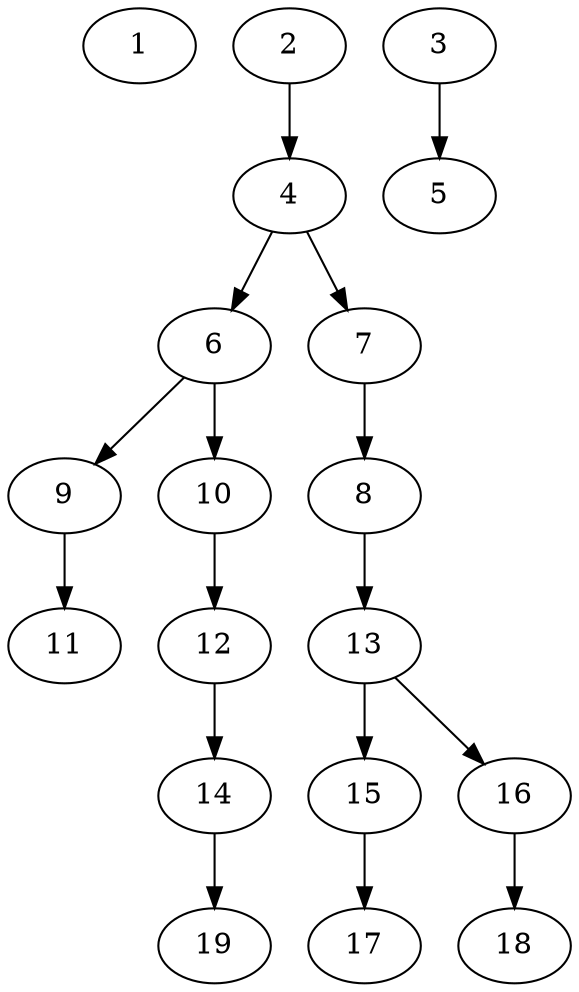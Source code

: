 // DAG (tier=1-easy, mode=compute, n=19, ccr=0.254, fat=0.393, density=0.317, regular=0.756, jump=0.022, mindata=262144, maxdata=2097152)
// DAG automatically generated by daggen at Sun Aug 24 16:33:32 2025
// /home/ermia/Project/Environments/daggen/bin/daggen --dot --ccr 0.254 --fat 0.393 --regular 0.756 --density 0.317 --jump 0.022 --mindata 262144 --maxdata 2097152 -n 19 
digraph G {
  1 [size="8078319916593548", alpha="0.01", expect_size="4039159958296774"]
  2 [size="2067097734418006016", alpha="0.13", expect_size="1033548867209003008"]
  2 -> 4 [size ="12981672869888"]
  3 [size="13331300501648998", alpha="0.01", expect_size="6665650250824499"]
  3 -> 5 [size ="27755898994688"]
  4 [size="4489381278797266944", alpha="0.02", expect_size="2244690639398633472"]
  4 -> 6 [size ="21771130503168"]
  4 -> 7 [size ="21771130503168"]
  5 [size="5564376048365814", alpha="0.01", expect_size="2782188024182907"]
  6 [size="1583925228186712", alpha="0.05", expect_size="791962614093356"]
  6 -> 9 [size ="25631425298432"]
  6 -> 10 [size ="25631425298432"]
  7 [size="1833318806520405", alpha="0.16", expect_size="916659403260202"]
  7 -> 8 [size ="31995904131072"]
  8 [size="4701644280240799744", alpha="0.06", expect_size="2350822140120399872"]
  8 -> 13 [size ="22452075757568"]
  9 [size="6158273359118336000", alpha="0.08", expect_size="3079136679559168000"]
  9 -> 11 [size ="26877938892800"]
  10 [size="20437776897933312", alpha="0.18", expect_size="10218888448966656"]
  10 -> 12 [size ="598015475712"]
  11 [size="6809561180902785024", alpha="0.13", expect_size="3404780590451392512"]
  12 [size="208418161752539136", alpha="0.07", expect_size="104209080876269568"]
  12 -> 14 [size ="2812205334528"]
  13 [size="5482760954343063552", alpha="0.13", expect_size="2741380477171531776"]
  13 -> 15 [size ="24874605084672"]
  13 -> 16 [size ="24874605084672"]
  14 [size="224016786077640", alpha="0.03", expect_size="112008393038820"]
  14 -> 19 [size ="3555100459008"]
  15 [size="48440431551812840", alpha="0.13", expect_size="24220215775906420"]
  15 -> 17 [size ="27209297297408"]
  16 [size="7798528191817766", alpha="0.03", expect_size="3899264095908883"]
  16 -> 18 [size ="5626751090688"]
  17 [size="169075682574336000", alpha="0.03", expect_size="84537841287168000"]
  18 [size="59384731464105984", alpha="0.19", expect_size="29692365732052992"]
  19 [size="3253160296528740352", alpha="0.17", expect_size="1626580148264370176"]
}